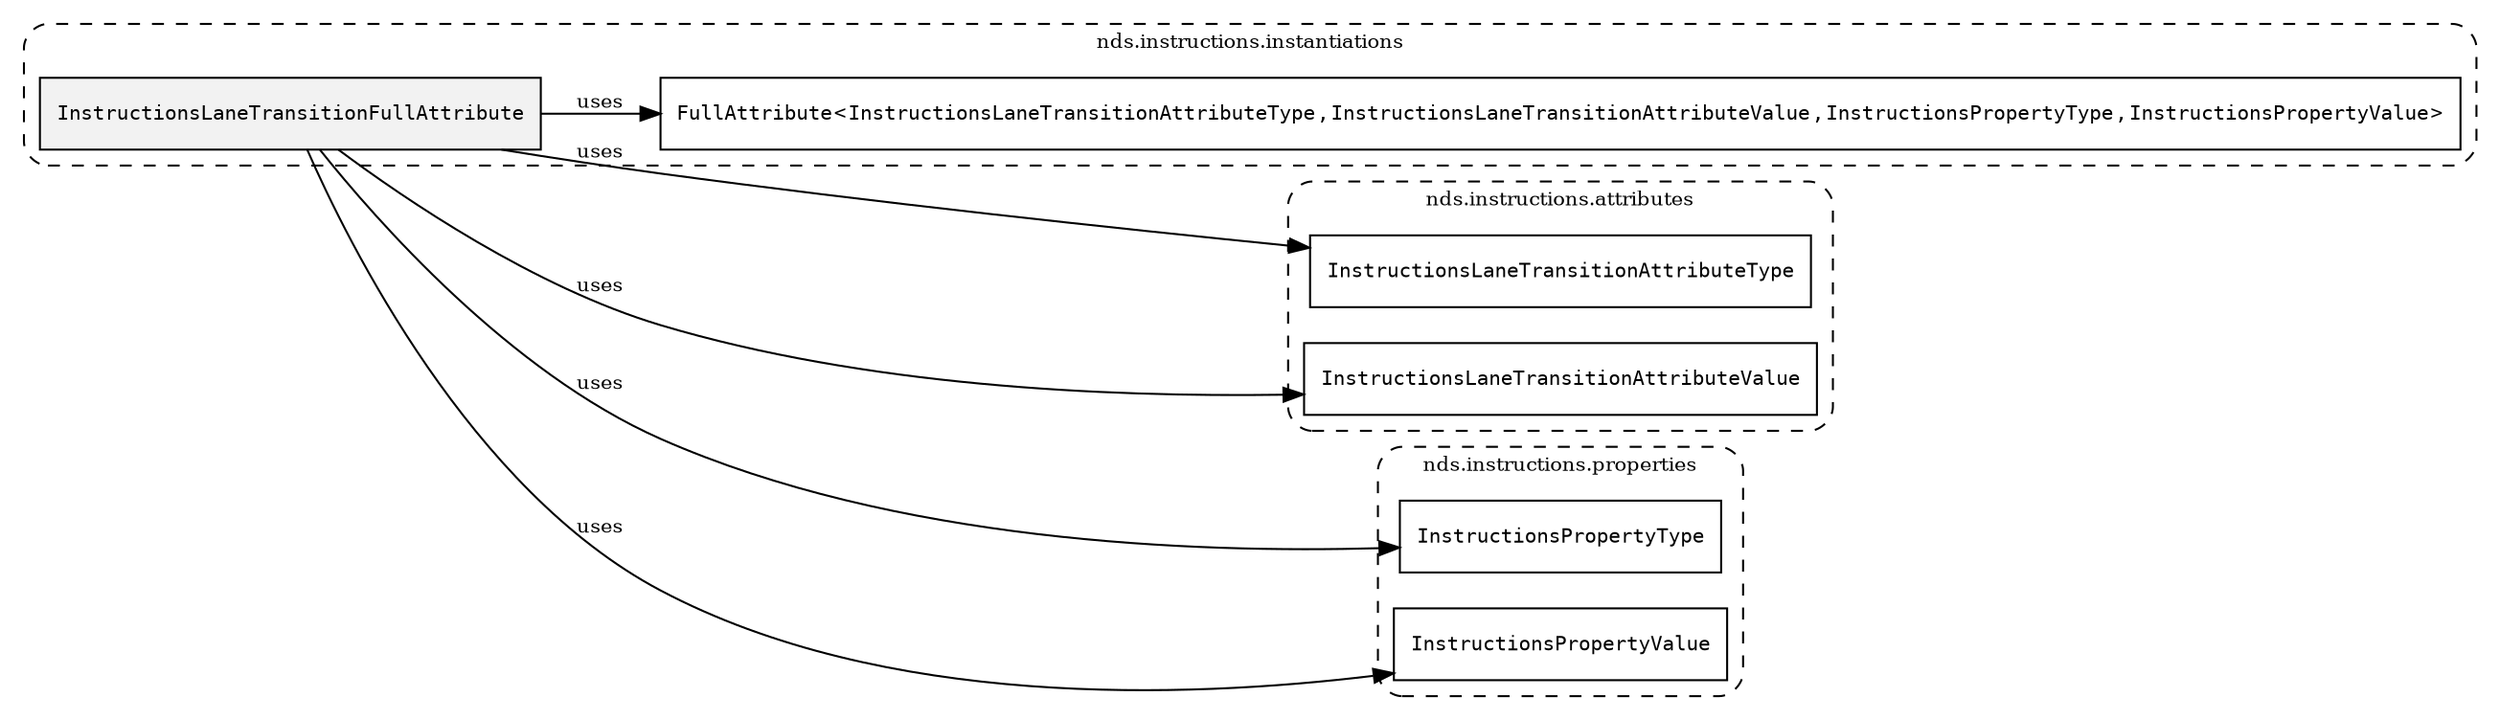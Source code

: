 /**
 * This dot file creates symbol collaboration diagram for InstructionsLaneTransitionFullAttribute.
 */
digraph ZSERIO
{
    node [shape=box, fontsize=10];
    rankdir="LR";
    fontsize=10;
    tooltip="InstructionsLaneTransitionFullAttribute collaboration diagram";

    subgraph "cluster_nds.instructions.instantiations"
    {
        style="dashed, rounded";
        label="nds.instructions.instantiations";
        tooltip="Package nds.instructions.instantiations";
        href="../../../content/packages/nds.instructions.instantiations.html#Package-nds-instructions-instantiations";
        target="_parent";

        "InstructionsLaneTransitionFullAttribute" [style="filled", fillcolor="#0000000D", target="_parent", label=<<font face="monospace"><table align="center" border="0" cellspacing="0" cellpadding="0"><tr><td href="../../../content/packages/nds.instructions.instantiations.html#InstantiateType-InstructionsLaneTransitionFullAttribute" title="InstantiateType defined in nds.instructions.instantiations">InstructionsLaneTransitionFullAttribute</td></tr></table></font>>];
        "FullAttribute&lt;InstructionsLaneTransitionAttributeType,InstructionsLaneTransitionAttributeValue,InstructionsPropertyType,InstructionsPropertyValue&gt;" [target="_parent", label=<<font face="monospace"><table align="center" border="0" cellspacing="0" cellpadding="0"><tr><td href="../../../content/packages/nds.core.attributemap.html#Structure-FullAttribute" title="Structure defined in nds.core.attributemap">FullAttribute</td><td>&lt;</td><td><table align="center" border="0" cellspacing="0" cellpadding="0"><tr><td href="../../../content/packages/nds.instructions.attributes.html#Enum-InstructionsLaneTransitionAttributeType" title="Enum defined in nds.instructions.attributes">InstructionsLaneTransitionAttributeType</td></tr></table></td><td>,</td><td><table align="center" border="0" cellspacing="0" cellpadding="0"><tr><td href="../../../content/packages/nds.instructions.attributes.html#Choice-InstructionsLaneTransitionAttributeValue" title="Choice defined in nds.instructions.attributes">InstructionsLaneTransitionAttributeValue</td></tr></table></td><td>,</td><td><table align="center" border="0" cellspacing="0" cellpadding="0"><tr><td href="../../../content/packages/nds.instructions.properties.html#Structure-InstructionsPropertyType" title="Structure defined in nds.instructions.properties">InstructionsPropertyType</td></tr></table></td><td>,</td><td><table align="center" border="0" cellspacing="0" cellpadding="0"><tr><td href="../../../content/packages/nds.instructions.properties.html#Structure-InstructionsPropertyValue" title="Structure defined in nds.instructions.properties">InstructionsPropertyValue</td></tr></table></td><td>&gt;</td></tr></table></font>>];
    }

    subgraph "cluster_nds.instructions.attributes"
    {
        style="dashed, rounded";
        label="nds.instructions.attributes";
        tooltip="Package nds.instructions.attributes";
        href="../../../content/packages/nds.instructions.attributes.html#Package-nds-instructions-attributes";
        target="_parent";

        "InstructionsLaneTransitionAttributeType" [target="_parent", label=<<font face="monospace"><table align="center" border="0" cellspacing="0" cellpadding="0"><tr><td href="../../../content/packages/nds.instructions.attributes.html#Enum-InstructionsLaneTransitionAttributeType" title="Enum defined in nds.instructions.attributes">InstructionsLaneTransitionAttributeType</td></tr></table></font>>];
        "InstructionsLaneTransitionAttributeValue" [target="_parent", label=<<font face="monospace"><table align="center" border="0" cellspacing="0" cellpadding="0"><tr><td href="../../../content/packages/nds.instructions.attributes.html#Choice-InstructionsLaneTransitionAttributeValue" title="Choice defined in nds.instructions.attributes">InstructionsLaneTransitionAttributeValue</td></tr></table></font>>];
    }

    subgraph "cluster_nds.instructions.properties"
    {
        style="dashed, rounded";
        label="nds.instructions.properties";
        tooltip="Package nds.instructions.properties";
        href="../../../content/packages/nds.instructions.properties.html#Package-nds-instructions-properties";
        target="_parent";

        "InstructionsPropertyType" [target="_parent", label=<<font face="monospace"><table align="center" border="0" cellspacing="0" cellpadding="0"><tr><td href="../../../content/packages/nds.instructions.properties.html#Structure-InstructionsPropertyType" title="Structure defined in nds.instructions.properties">InstructionsPropertyType</td></tr></table></font>>];
        "InstructionsPropertyValue" [target="_parent", label=<<font face="monospace"><table align="center" border="0" cellspacing="0" cellpadding="0"><tr><td href="../../../content/packages/nds.instructions.properties.html#Structure-InstructionsPropertyValue" title="Structure defined in nds.instructions.properties">InstructionsPropertyValue</td></tr></table></font>>];
    }

    "InstructionsLaneTransitionFullAttribute" -> "FullAttribute&lt;InstructionsLaneTransitionAttributeType,InstructionsLaneTransitionAttributeValue,InstructionsPropertyType,InstructionsPropertyValue&gt;" [label="uses", fontsize=10];
    "InstructionsLaneTransitionFullAttribute" -> "InstructionsLaneTransitionAttributeType" [label="uses", fontsize=10];
    "InstructionsLaneTransitionFullAttribute" -> "InstructionsLaneTransitionAttributeValue" [label="uses", fontsize=10];
    "InstructionsLaneTransitionFullAttribute" -> "InstructionsPropertyType" [label="uses", fontsize=10];
    "InstructionsLaneTransitionFullAttribute" -> "InstructionsPropertyValue" [label="uses", fontsize=10];
}
